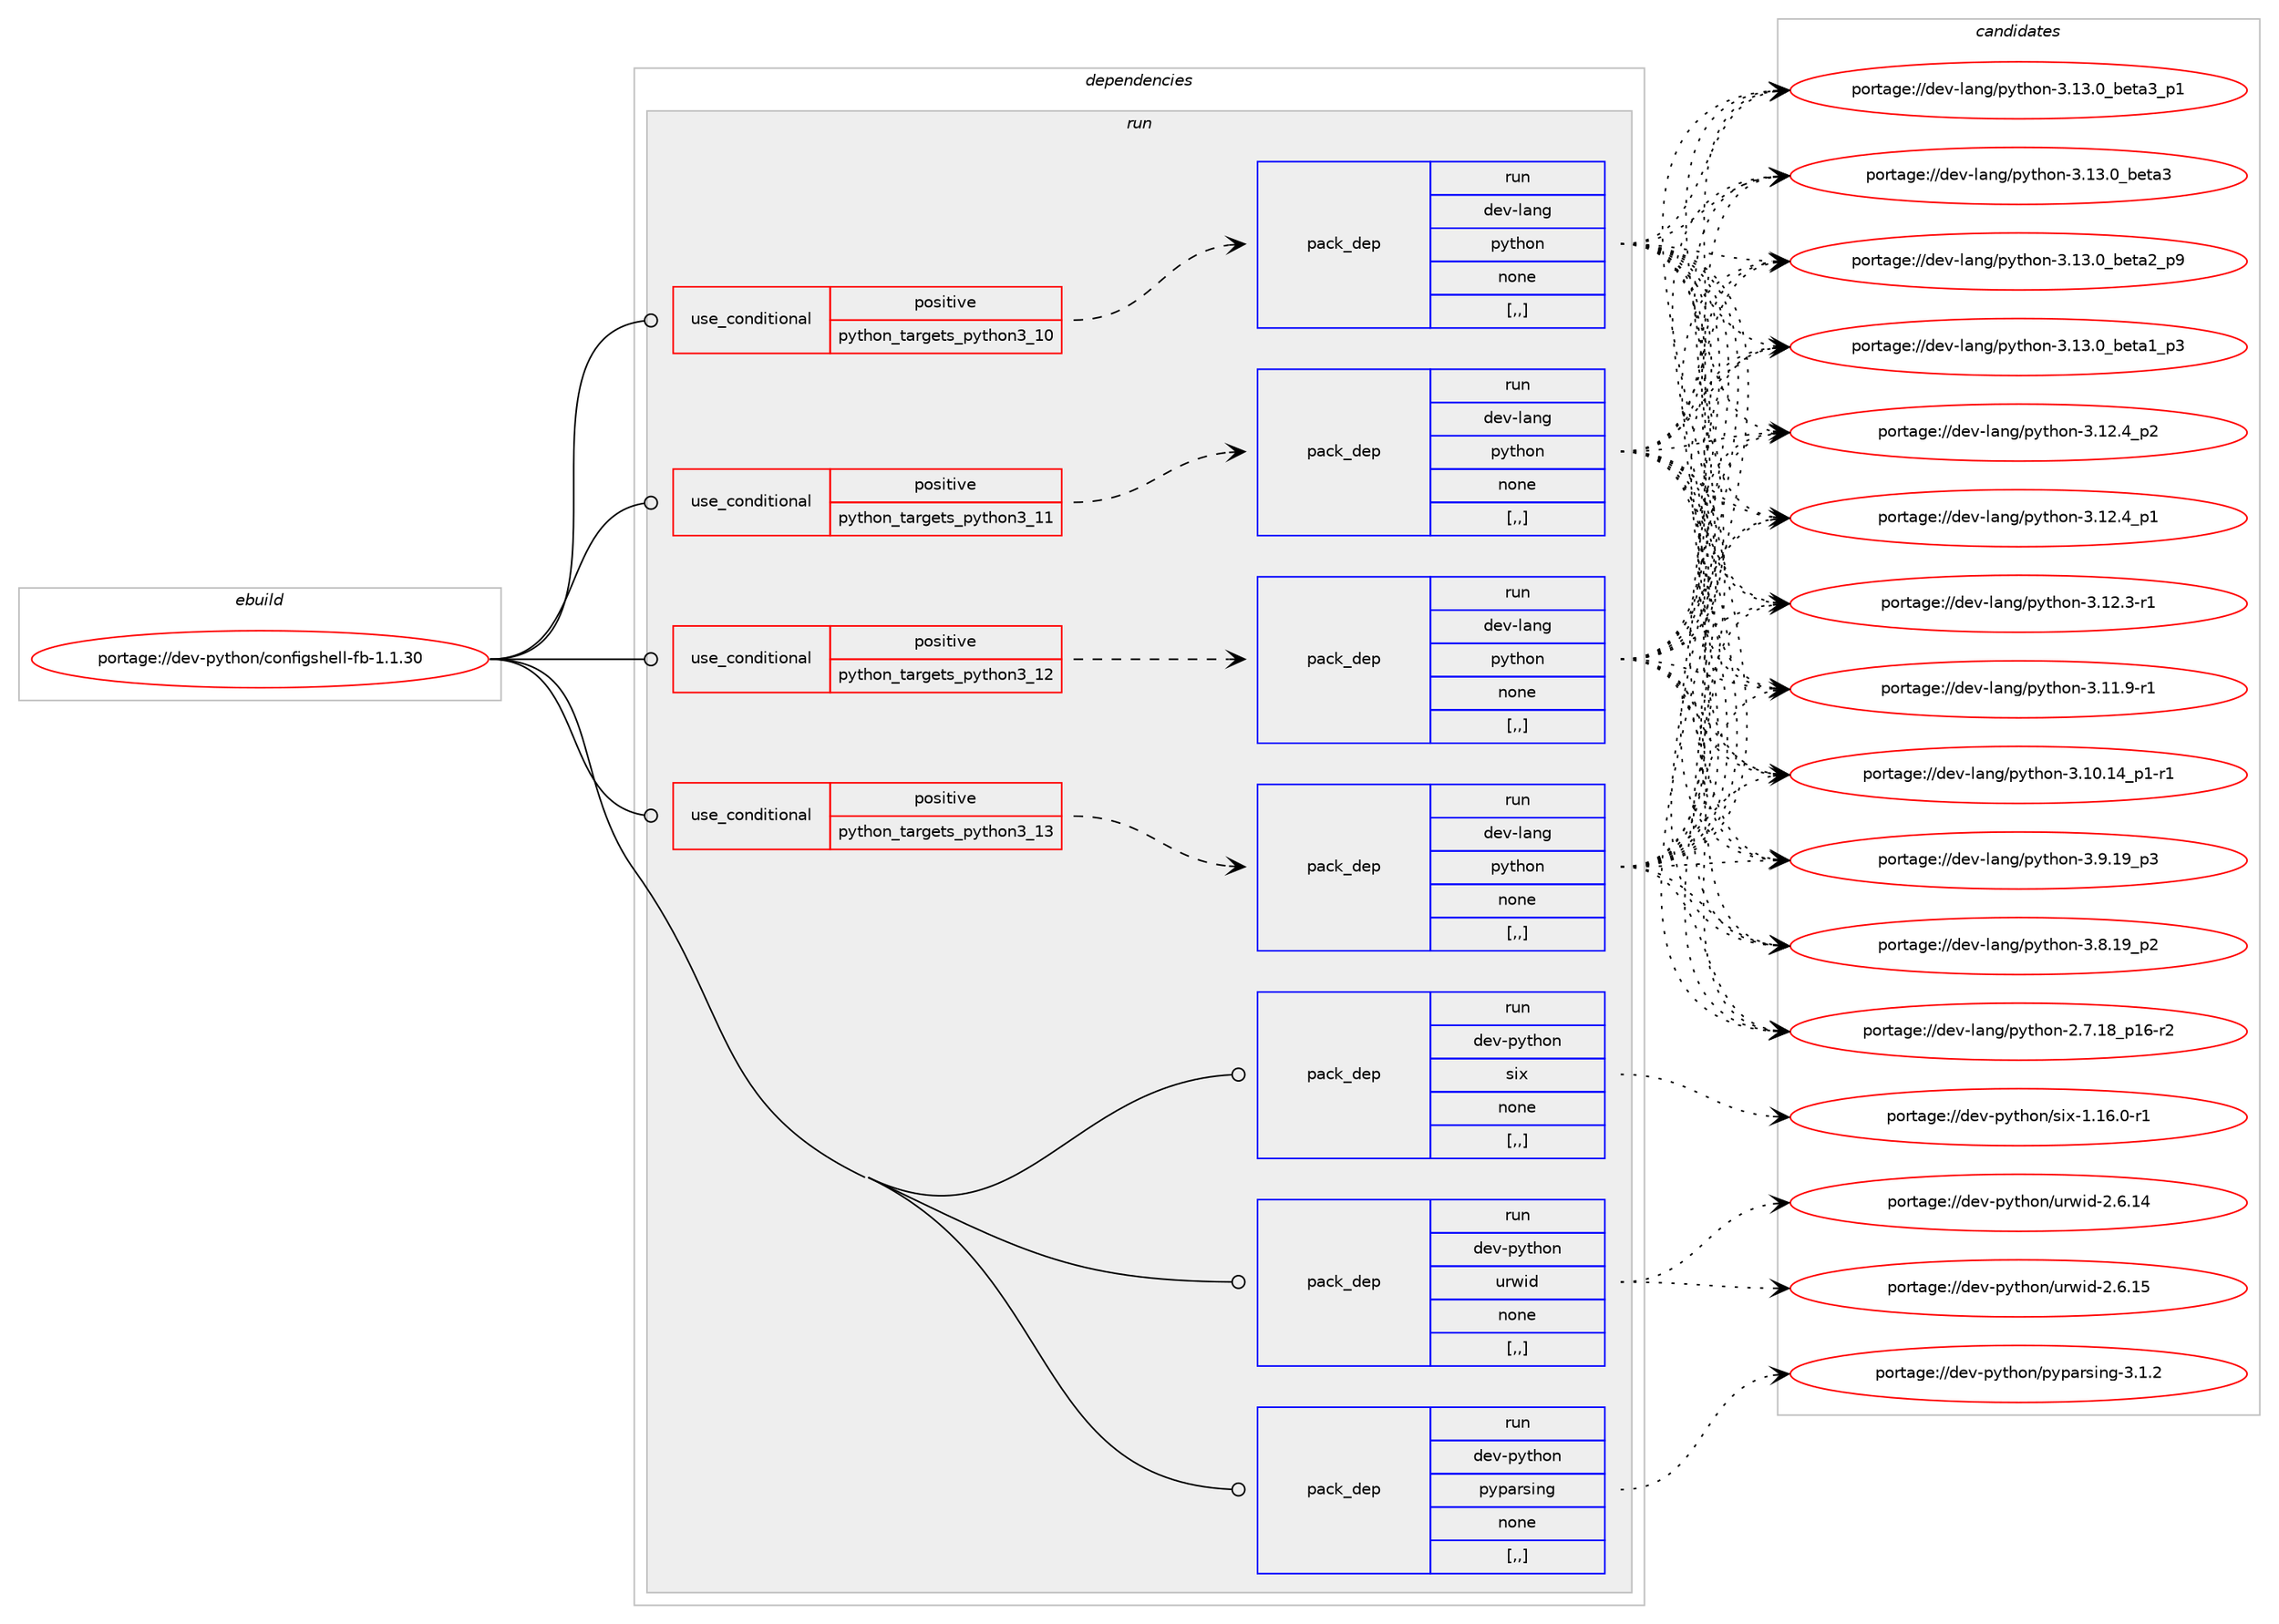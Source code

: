 digraph prolog {

# *************
# Graph options
# *************

newrank=true;
concentrate=true;
compound=true;
graph [rankdir=LR,fontname=Helvetica,fontsize=10,ranksep=1.5];#, ranksep=2.5, nodesep=0.2];
edge  [arrowhead=vee];
node  [fontname=Helvetica,fontsize=10];

# **********
# The ebuild
# **********

subgraph cluster_leftcol {
color=gray;
label=<<i>ebuild</i>>;
id [label="portage://dev-python/configshell-fb-1.1.30", color=red, width=4, href="../dev-python/configshell-fb-1.1.30.svg"];
}

# ****************
# The dependencies
# ****************

subgraph cluster_midcol {
color=gray;
label=<<i>dependencies</i>>;
subgraph cluster_compile {
fillcolor="#eeeeee";
style=filled;
label=<<i>compile</i>>;
}
subgraph cluster_compileandrun {
fillcolor="#eeeeee";
style=filled;
label=<<i>compile and run</i>>;
}
subgraph cluster_run {
fillcolor="#eeeeee";
style=filled;
label=<<i>run</i>>;
subgraph cond31740 {
dependency143715 [label=<<TABLE BORDER="0" CELLBORDER="1" CELLSPACING="0" CELLPADDING="4"><TR><TD ROWSPAN="3" CELLPADDING="10">use_conditional</TD></TR><TR><TD>positive</TD></TR><TR><TD>python_targets_python3_10</TD></TR></TABLE>>, shape=none, color=red];
subgraph pack110729 {
dependency143716 [label=<<TABLE BORDER="0" CELLBORDER="1" CELLSPACING="0" CELLPADDING="4" WIDTH="220"><TR><TD ROWSPAN="6" CELLPADDING="30">pack_dep</TD></TR><TR><TD WIDTH="110">run</TD></TR><TR><TD>dev-lang</TD></TR><TR><TD>python</TD></TR><TR><TD>none</TD></TR><TR><TD>[,,]</TD></TR></TABLE>>, shape=none, color=blue];
}
dependency143715:e -> dependency143716:w [weight=20,style="dashed",arrowhead="vee"];
}
id:e -> dependency143715:w [weight=20,style="solid",arrowhead="odot"];
subgraph cond31741 {
dependency143717 [label=<<TABLE BORDER="0" CELLBORDER="1" CELLSPACING="0" CELLPADDING="4"><TR><TD ROWSPAN="3" CELLPADDING="10">use_conditional</TD></TR><TR><TD>positive</TD></TR><TR><TD>python_targets_python3_11</TD></TR></TABLE>>, shape=none, color=red];
subgraph pack110730 {
dependency143718 [label=<<TABLE BORDER="0" CELLBORDER="1" CELLSPACING="0" CELLPADDING="4" WIDTH="220"><TR><TD ROWSPAN="6" CELLPADDING="30">pack_dep</TD></TR><TR><TD WIDTH="110">run</TD></TR><TR><TD>dev-lang</TD></TR><TR><TD>python</TD></TR><TR><TD>none</TD></TR><TR><TD>[,,]</TD></TR></TABLE>>, shape=none, color=blue];
}
dependency143717:e -> dependency143718:w [weight=20,style="dashed",arrowhead="vee"];
}
id:e -> dependency143717:w [weight=20,style="solid",arrowhead="odot"];
subgraph cond31742 {
dependency143719 [label=<<TABLE BORDER="0" CELLBORDER="1" CELLSPACING="0" CELLPADDING="4"><TR><TD ROWSPAN="3" CELLPADDING="10">use_conditional</TD></TR><TR><TD>positive</TD></TR><TR><TD>python_targets_python3_12</TD></TR></TABLE>>, shape=none, color=red];
subgraph pack110731 {
dependency143720 [label=<<TABLE BORDER="0" CELLBORDER="1" CELLSPACING="0" CELLPADDING="4" WIDTH="220"><TR><TD ROWSPAN="6" CELLPADDING="30">pack_dep</TD></TR><TR><TD WIDTH="110">run</TD></TR><TR><TD>dev-lang</TD></TR><TR><TD>python</TD></TR><TR><TD>none</TD></TR><TR><TD>[,,]</TD></TR></TABLE>>, shape=none, color=blue];
}
dependency143719:e -> dependency143720:w [weight=20,style="dashed",arrowhead="vee"];
}
id:e -> dependency143719:w [weight=20,style="solid",arrowhead="odot"];
subgraph cond31743 {
dependency143721 [label=<<TABLE BORDER="0" CELLBORDER="1" CELLSPACING="0" CELLPADDING="4"><TR><TD ROWSPAN="3" CELLPADDING="10">use_conditional</TD></TR><TR><TD>positive</TD></TR><TR><TD>python_targets_python3_13</TD></TR></TABLE>>, shape=none, color=red];
subgraph pack110732 {
dependency143722 [label=<<TABLE BORDER="0" CELLBORDER="1" CELLSPACING="0" CELLPADDING="4" WIDTH="220"><TR><TD ROWSPAN="6" CELLPADDING="30">pack_dep</TD></TR><TR><TD WIDTH="110">run</TD></TR><TR><TD>dev-lang</TD></TR><TR><TD>python</TD></TR><TR><TD>none</TD></TR><TR><TD>[,,]</TD></TR></TABLE>>, shape=none, color=blue];
}
dependency143721:e -> dependency143722:w [weight=20,style="dashed",arrowhead="vee"];
}
id:e -> dependency143721:w [weight=20,style="solid",arrowhead="odot"];
subgraph pack110733 {
dependency143723 [label=<<TABLE BORDER="0" CELLBORDER="1" CELLSPACING="0" CELLPADDING="4" WIDTH="220"><TR><TD ROWSPAN="6" CELLPADDING="30">pack_dep</TD></TR><TR><TD WIDTH="110">run</TD></TR><TR><TD>dev-python</TD></TR><TR><TD>pyparsing</TD></TR><TR><TD>none</TD></TR><TR><TD>[,,]</TD></TR></TABLE>>, shape=none, color=blue];
}
id:e -> dependency143723:w [weight=20,style="solid",arrowhead="odot"];
subgraph pack110734 {
dependency143724 [label=<<TABLE BORDER="0" CELLBORDER="1" CELLSPACING="0" CELLPADDING="4" WIDTH="220"><TR><TD ROWSPAN="6" CELLPADDING="30">pack_dep</TD></TR><TR><TD WIDTH="110">run</TD></TR><TR><TD>dev-python</TD></TR><TR><TD>six</TD></TR><TR><TD>none</TD></TR><TR><TD>[,,]</TD></TR></TABLE>>, shape=none, color=blue];
}
id:e -> dependency143724:w [weight=20,style="solid",arrowhead="odot"];
subgraph pack110735 {
dependency143725 [label=<<TABLE BORDER="0" CELLBORDER="1" CELLSPACING="0" CELLPADDING="4" WIDTH="220"><TR><TD ROWSPAN="6" CELLPADDING="30">pack_dep</TD></TR><TR><TD WIDTH="110">run</TD></TR><TR><TD>dev-python</TD></TR><TR><TD>urwid</TD></TR><TR><TD>none</TD></TR><TR><TD>[,,]</TD></TR></TABLE>>, shape=none, color=blue];
}
id:e -> dependency143725:w [weight=20,style="solid",arrowhead="odot"];
}
}

# **************
# The candidates
# **************

subgraph cluster_choices {
rank=same;
color=gray;
label=<<i>candidates</i>>;

subgraph choice110729 {
color=black;
nodesep=1;
choice10010111845108971101034711212111610411111045514649514648959810111697519511249 [label="portage://dev-lang/python-3.13.0_beta3_p1", color=red, width=4,href="../dev-lang/python-3.13.0_beta3_p1.svg"];
choice1001011184510897110103471121211161041111104551464951464895981011169751 [label="portage://dev-lang/python-3.13.0_beta3", color=red, width=4,href="../dev-lang/python-3.13.0_beta3.svg"];
choice10010111845108971101034711212111610411111045514649514648959810111697509511257 [label="portage://dev-lang/python-3.13.0_beta2_p9", color=red, width=4,href="../dev-lang/python-3.13.0_beta2_p9.svg"];
choice10010111845108971101034711212111610411111045514649514648959810111697499511251 [label="portage://dev-lang/python-3.13.0_beta1_p3", color=red, width=4,href="../dev-lang/python-3.13.0_beta1_p3.svg"];
choice100101118451089711010347112121116104111110455146495046529511250 [label="portage://dev-lang/python-3.12.4_p2", color=red, width=4,href="../dev-lang/python-3.12.4_p2.svg"];
choice100101118451089711010347112121116104111110455146495046529511249 [label="portage://dev-lang/python-3.12.4_p1", color=red, width=4,href="../dev-lang/python-3.12.4_p1.svg"];
choice100101118451089711010347112121116104111110455146495046514511449 [label="portage://dev-lang/python-3.12.3-r1", color=red, width=4,href="../dev-lang/python-3.12.3-r1.svg"];
choice100101118451089711010347112121116104111110455146494946574511449 [label="portage://dev-lang/python-3.11.9-r1", color=red, width=4,href="../dev-lang/python-3.11.9-r1.svg"];
choice100101118451089711010347112121116104111110455146494846495295112494511449 [label="portage://dev-lang/python-3.10.14_p1-r1", color=red, width=4,href="../dev-lang/python-3.10.14_p1-r1.svg"];
choice100101118451089711010347112121116104111110455146574649579511251 [label="portage://dev-lang/python-3.9.19_p3", color=red, width=4,href="../dev-lang/python-3.9.19_p3.svg"];
choice100101118451089711010347112121116104111110455146564649579511250 [label="portage://dev-lang/python-3.8.19_p2", color=red, width=4,href="../dev-lang/python-3.8.19_p2.svg"];
choice100101118451089711010347112121116104111110455046554649569511249544511450 [label="portage://dev-lang/python-2.7.18_p16-r2", color=red, width=4,href="../dev-lang/python-2.7.18_p16-r2.svg"];
dependency143716:e -> choice10010111845108971101034711212111610411111045514649514648959810111697519511249:w [style=dotted,weight="100"];
dependency143716:e -> choice1001011184510897110103471121211161041111104551464951464895981011169751:w [style=dotted,weight="100"];
dependency143716:e -> choice10010111845108971101034711212111610411111045514649514648959810111697509511257:w [style=dotted,weight="100"];
dependency143716:e -> choice10010111845108971101034711212111610411111045514649514648959810111697499511251:w [style=dotted,weight="100"];
dependency143716:e -> choice100101118451089711010347112121116104111110455146495046529511250:w [style=dotted,weight="100"];
dependency143716:e -> choice100101118451089711010347112121116104111110455146495046529511249:w [style=dotted,weight="100"];
dependency143716:e -> choice100101118451089711010347112121116104111110455146495046514511449:w [style=dotted,weight="100"];
dependency143716:e -> choice100101118451089711010347112121116104111110455146494946574511449:w [style=dotted,weight="100"];
dependency143716:e -> choice100101118451089711010347112121116104111110455146494846495295112494511449:w [style=dotted,weight="100"];
dependency143716:e -> choice100101118451089711010347112121116104111110455146574649579511251:w [style=dotted,weight="100"];
dependency143716:e -> choice100101118451089711010347112121116104111110455146564649579511250:w [style=dotted,weight="100"];
dependency143716:e -> choice100101118451089711010347112121116104111110455046554649569511249544511450:w [style=dotted,weight="100"];
}
subgraph choice110730 {
color=black;
nodesep=1;
choice10010111845108971101034711212111610411111045514649514648959810111697519511249 [label="portage://dev-lang/python-3.13.0_beta3_p1", color=red, width=4,href="../dev-lang/python-3.13.0_beta3_p1.svg"];
choice1001011184510897110103471121211161041111104551464951464895981011169751 [label="portage://dev-lang/python-3.13.0_beta3", color=red, width=4,href="../dev-lang/python-3.13.0_beta3.svg"];
choice10010111845108971101034711212111610411111045514649514648959810111697509511257 [label="portage://dev-lang/python-3.13.0_beta2_p9", color=red, width=4,href="../dev-lang/python-3.13.0_beta2_p9.svg"];
choice10010111845108971101034711212111610411111045514649514648959810111697499511251 [label="portage://dev-lang/python-3.13.0_beta1_p3", color=red, width=4,href="../dev-lang/python-3.13.0_beta1_p3.svg"];
choice100101118451089711010347112121116104111110455146495046529511250 [label="portage://dev-lang/python-3.12.4_p2", color=red, width=4,href="../dev-lang/python-3.12.4_p2.svg"];
choice100101118451089711010347112121116104111110455146495046529511249 [label="portage://dev-lang/python-3.12.4_p1", color=red, width=4,href="../dev-lang/python-3.12.4_p1.svg"];
choice100101118451089711010347112121116104111110455146495046514511449 [label="portage://dev-lang/python-3.12.3-r1", color=red, width=4,href="../dev-lang/python-3.12.3-r1.svg"];
choice100101118451089711010347112121116104111110455146494946574511449 [label="portage://dev-lang/python-3.11.9-r1", color=red, width=4,href="../dev-lang/python-3.11.9-r1.svg"];
choice100101118451089711010347112121116104111110455146494846495295112494511449 [label="portage://dev-lang/python-3.10.14_p1-r1", color=red, width=4,href="../dev-lang/python-3.10.14_p1-r1.svg"];
choice100101118451089711010347112121116104111110455146574649579511251 [label="portage://dev-lang/python-3.9.19_p3", color=red, width=4,href="../dev-lang/python-3.9.19_p3.svg"];
choice100101118451089711010347112121116104111110455146564649579511250 [label="portage://dev-lang/python-3.8.19_p2", color=red, width=4,href="../dev-lang/python-3.8.19_p2.svg"];
choice100101118451089711010347112121116104111110455046554649569511249544511450 [label="portage://dev-lang/python-2.7.18_p16-r2", color=red, width=4,href="../dev-lang/python-2.7.18_p16-r2.svg"];
dependency143718:e -> choice10010111845108971101034711212111610411111045514649514648959810111697519511249:w [style=dotted,weight="100"];
dependency143718:e -> choice1001011184510897110103471121211161041111104551464951464895981011169751:w [style=dotted,weight="100"];
dependency143718:e -> choice10010111845108971101034711212111610411111045514649514648959810111697509511257:w [style=dotted,weight="100"];
dependency143718:e -> choice10010111845108971101034711212111610411111045514649514648959810111697499511251:w [style=dotted,weight="100"];
dependency143718:e -> choice100101118451089711010347112121116104111110455146495046529511250:w [style=dotted,weight="100"];
dependency143718:e -> choice100101118451089711010347112121116104111110455146495046529511249:w [style=dotted,weight="100"];
dependency143718:e -> choice100101118451089711010347112121116104111110455146495046514511449:w [style=dotted,weight="100"];
dependency143718:e -> choice100101118451089711010347112121116104111110455146494946574511449:w [style=dotted,weight="100"];
dependency143718:e -> choice100101118451089711010347112121116104111110455146494846495295112494511449:w [style=dotted,weight="100"];
dependency143718:e -> choice100101118451089711010347112121116104111110455146574649579511251:w [style=dotted,weight="100"];
dependency143718:e -> choice100101118451089711010347112121116104111110455146564649579511250:w [style=dotted,weight="100"];
dependency143718:e -> choice100101118451089711010347112121116104111110455046554649569511249544511450:w [style=dotted,weight="100"];
}
subgraph choice110731 {
color=black;
nodesep=1;
choice10010111845108971101034711212111610411111045514649514648959810111697519511249 [label="portage://dev-lang/python-3.13.0_beta3_p1", color=red, width=4,href="../dev-lang/python-3.13.0_beta3_p1.svg"];
choice1001011184510897110103471121211161041111104551464951464895981011169751 [label="portage://dev-lang/python-3.13.0_beta3", color=red, width=4,href="../dev-lang/python-3.13.0_beta3.svg"];
choice10010111845108971101034711212111610411111045514649514648959810111697509511257 [label="portage://dev-lang/python-3.13.0_beta2_p9", color=red, width=4,href="../dev-lang/python-3.13.0_beta2_p9.svg"];
choice10010111845108971101034711212111610411111045514649514648959810111697499511251 [label="portage://dev-lang/python-3.13.0_beta1_p3", color=red, width=4,href="../dev-lang/python-3.13.0_beta1_p3.svg"];
choice100101118451089711010347112121116104111110455146495046529511250 [label="portage://dev-lang/python-3.12.4_p2", color=red, width=4,href="../dev-lang/python-3.12.4_p2.svg"];
choice100101118451089711010347112121116104111110455146495046529511249 [label="portage://dev-lang/python-3.12.4_p1", color=red, width=4,href="../dev-lang/python-3.12.4_p1.svg"];
choice100101118451089711010347112121116104111110455146495046514511449 [label="portage://dev-lang/python-3.12.3-r1", color=red, width=4,href="../dev-lang/python-3.12.3-r1.svg"];
choice100101118451089711010347112121116104111110455146494946574511449 [label="portage://dev-lang/python-3.11.9-r1", color=red, width=4,href="../dev-lang/python-3.11.9-r1.svg"];
choice100101118451089711010347112121116104111110455146494846495295112494511449 [label="portage://dev-lang/python-3.10.14_p1-r1", color=red, width=4,href="../dev-lang/python-3.10.14_p1-r1.svg"];
choice100101118451089711010347112121116104111110455146574649579511251 [label="portage://dev-lang/python-3.9.19_p3", color=red, width=4,href="../dev-lang/python-3.9.19_p3.svg"];
choice100101118451089711010347112121116104111110455146564649579511250 [label="portage://dev-lang/python-3.8.19_p2", color=red, width=4,href="../dev-lang/python-3.8.19_p2.svg"];
choice100101118451089711010347112121116104111110455046554649569511249544511450 [label="portage://dev-lang/python-2.7.18_p16-r2", color=red, width=4,href="../dev-lang/python-2.7.18_p16-r2.svg"];
dependency143720:e -> choice10010111845108971101034711212111610411111045514649514648959810111697519511249:w [style=dotted,weight="100"];
dependency143720:e -> choice1001011184510897110103471121211161041111104551464951464895981011169751:w [style=dotted,weight="100"];
dependency143720:e -> choice10010111845108971101034711212111610411111045514649514648959810111697509511257:w [style=dotted,weight="100"];
dependency143720:e -> choice10010111845108971101034711212111610411111045514649514648959810111697499511251:w [style=dotted,weight="100"];
dependency143720:e -> choice100101118451089711010347112121116104111110455146495046529511250:w [style=dotted,weight="100"];
dependency143720:e -> choice100101118451089711010347112121116104111110455146495046529511249:w [style=dotted,weight="100"];
dependency143720:e -> choice100101118451089711010347112121116104111110455146495046514511449:w [style=dotted,weight="100"];
dependency143720:e -> choice100101118451089711010347112121116104111110455146494946574511449:w [style=dotted,weight="100"];
dependency143720:e -> choice100101118451089711010347112121116104111110455146494846495295112494511449:w [style=dotted,weight="100"];
dependency143720:e -> choice100101118451089711010347112121116104111110455146574649579511251:w [style=dotted,weight="100"];
dependency143720:e -> choice100101118451089711010347112121116104111110455146564649579511250:w [style=dotted,weight="100"];
dependency143720:e -> choice100101118451089711010347112121116104111110455046554649569511249544511450:w [style=dotted,weight="100"];
}
subgraph choice110732 {
color=black;
nodesep=1;
choice10010111845108971101034711212111610411111045514649514648959810111697519511249 [label="portage://dev-lang/python-3.13.0_beta3_p1", color=red, width=4,href="../dev-lang/python-3.13.0_beta3_p1.svg"];
choice1001011184510897110103471121211161041111104551464951464895981011169751 [label="portage://dev-lang/python-3.13.0_beta3", color=red, width=4,href="../dev-lang/python-3.13.0_beta3.svg"];
choice10010111845108971101034711212111610411111045514649514648959810111697509511257 [label="portage://dev-lang/python-3.13.0_beta2_p9", color=red, width=4,href="../dev-lang/python-3.13.0_beta2_p9.svg"];
choice10010111845108971101034711212111610411111045514649514648959810111697499511251 [label="portage://dev-lang/python-3.13.0_beta1_p3", color=red, width=4,href="../dev-lang/python-3.13.0_beta1_p3.svg"];
choice100101118451089711010347112121116104111110455146495046529511250 [label="portage://dev-lang/python-3.12.4_p2", color=red, width=4,href="../dev-lang/python-3.12.4_p2.svg"];
choice100101118451089711010347112121116104111110455146495046529511249 [label="portage://dev-lang/python-3.12.4_p1", color=red, width=4,href="../dev-lang/python-3.12.4_p1.svg"];
choice100101118451089711010347112121116104111110455146495046514511449 [label="portage://dev-lang/python-3.12.3-r1", color=red, width=4,href="../dev-lang/python-3.12.3-r1.svg"];
choice100101118451089711010347112121116104111110455146494946574511449 [label="portage://dev-lang/python-3.11.9-r1", color=red, width=4,href="../dev-lang/python-3.11.9-r1.svg"];
choice100101118451089711010347112121116104111110455146494846495295112494511449 [label="portage://dev-lang/python-3.10.14_p1-r1", color=red, width=4,href="../dev-lang/python-3.10.14_p1-r1.svg"];
choice100101118451089711010347112121116104111110455146574649579511251 [label="portage://dev-lang/python-3.9.19_p3", color=red, width=4,href="../dev-lang/python-3.9.19_p3.svg"];
choice100101118451089711010347112121116104111110455146564649579511250 [label="portage://dev-lang/python-3.8.19_p2", color=red, width=4,href="../dev-lang/python-3.8.19_p2.svg"];
choice100101118451089711010347112121116104111110455046554649569511249544511450 [label="portage://dev-lang/python-2.7.18_p16-r2", color=red, width=4,href="../dev-lang/python-2.7.18_p16-r2.svg"];
dependency143722:e -> choice10010111845108971101034711212111610411111045514649514648959810111697519511249:w [style=dotted,weight="100"];
dependency143722:e -> choice1001011184510897110103471121211161041111104551464951464895981011169751:w [style=dotted,weight="100"];
dependency143722:e -> choice10010111845108971101034711212111610411111045514649514648959810111697509511257:w [style=dotted,weight="100"];
dependency143722:e -> choice10010111845108971101034711212111610411111045514649514648959810111697499511251:w [style=dotted,weight="100"];
dependency143722:e -> choice100101118451089711010347112121116104111110455146495046529511250:w [style=dotted,weight="100"];
dependency143722:e -> choice100101118451089711010347112121116104111110455146495046529511249:w [style=dotted,weight="100"];
dependency143722:e -> choice100101118451089711010347112121116104111110455146495046514511449:w [style=dotted,weight="100"];
dependency143722:e -> choice100101118451089711010347112121116104111110455146494946574511449:w [style=dotted,weight="100"];
dependency143722:e -> choice100101118451089711010347112121116104111110455146494846495295112494511449:w [style=dotted,weight="100"];
dependency143722:e -> choice100101118451089711010347112121116104111110455146574649579511251:w [style=dotted,weight="100"];
dependency143722:e -> choice100101118451089711010347112121116104111110455146564649579511250:w [style=dotted,weight="100"];
dependency143722:e -> choice100101118451089711010347112121116104111110455046554649569511249544511450:w [style=dotted,weight="100"];
}
subgraph choice110733 {
color=black;
nodesep=1;
choice100101118451121211161041111104711212111297114115105110103455146494650 [label="portage://dev-python/pyparsing-3.1.2", color=red, width=4,href="../dev-python/pyparsing-3.1.2.svg"];
dependency143723:e -> choice100101118451121211161041111104711212111297114115105110103455146494650:w [style=dotted,weight="100"];
}
subgraph choice110734 {
color=black;
nodesep=1;
choice1001011184511212111610411111047115105120454946495446484511449 [label="portage://dev-python/six-1.16.0-r1", color=red, width=4,href="../dev-python/six-1.16.0-r1.svg"];
dependency143724:e -> choice1001011184511212111610411111047115105120454946495446484511449:w [style=dotted,weight="100"];
}
subgraph choice110735 {
color=black;
nodesep=1;
choice100101118451121211161041111104711711411910510045504654464953 [label="portage://dev-python/urwid-2.6.15", color=red, width=4,href="../dev-python/urwid-2.6.15.svg"];
choice100101118451121211161041111104711711411910510045504654464952 [label="portage://dev-python/urwid-2.6.14", color=red, width=4,href="../dev-python/urwid-2.6.14.svg"];
dependency143725:e -> choice100101118451121211161041111104711711411910510045504654464953:w [style=dotted,weight="100"];
dependency143725:e -> choice100101118451121211161041111104711711411910510045504654464952:w [style=dotted,weight="100"];
}
}

}
